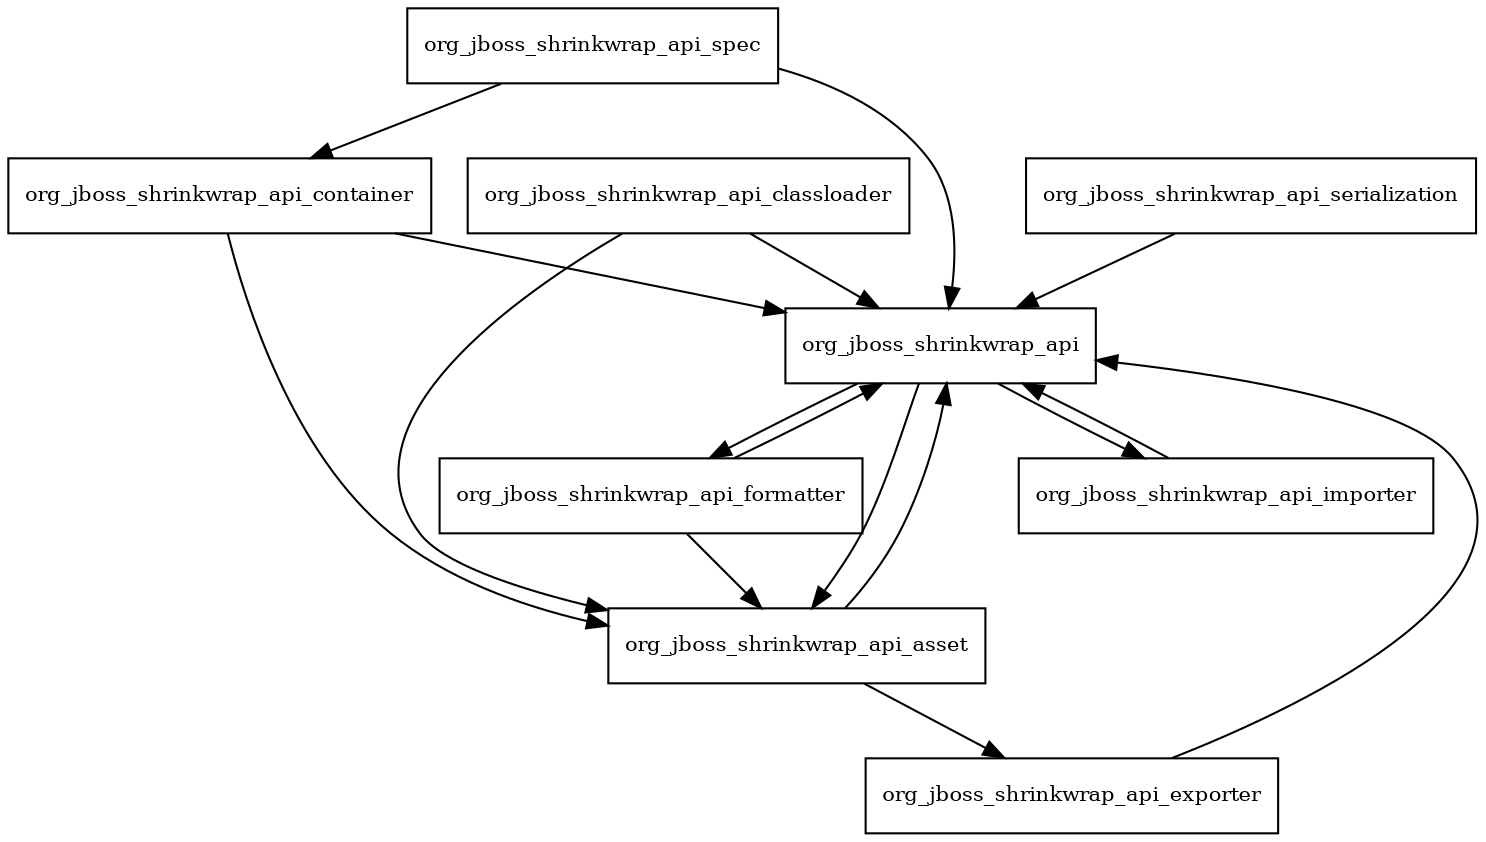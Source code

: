 digraph shrinkwrap_api_1_1_2_redhat_1_package_dependencies {
  node [shape = box, fontsize=10.0];
  org_jboss_shrinkwrap_api -> org_jboss_shrinkwrap_api_asset;
  org_jboss_shrinkwrap_api -> org_jboss_shrinkwrap_api_formatter;
  org_jboss_shrinkwrap_api -> org_jboss_shrinkwrap_api_importer;
  org_jboss_shrinkwrap_api_asset -> org_jboss_shrinkwrap_api;
  org_jboss_shrinkwrap_api_asset -> org_jboss_shrinkwrap_api_exporter;
  org_jboss_shrinkwrap_api_classloader -> org_jboss_shrinkwrap_api;
  org_jboss_shrinkwrap_api_classloader -> org_jboss_shrinkwrap_api_asset;
  org_jboss_shrinkwrap_api_container -> org_jboss_shrinkwrap_api;
  org_jboss_shrinkwrap_api_container -> org_jboss_shrinkwrap_api_asset;
  org_jboss_shrinkwrap_api_exporter -> org_jboss_shrinkwrap_api;
  org_jboss_shrinkwrap_api_formatter -> org_jboss_shrinkwrap_api;
  org_jboss_shrinkwrap_api_formatter -> org_jboss_shrinkwrap_api_asset;
  org_jboss_shrinkwrap_api_importer -> org_jboss_shrinkwrap_api;
  org_jboss_shrinkwrap_api_serialization -> org_jboss_shrinkwrap_api;
  org_jboss_shrinkwrap_api_spec -> org_jboss_shrinkwrap_api;
  org_jboss_shrinkwrap_api_spec -> org_jboss_shrinkwrap_api_container;
}
